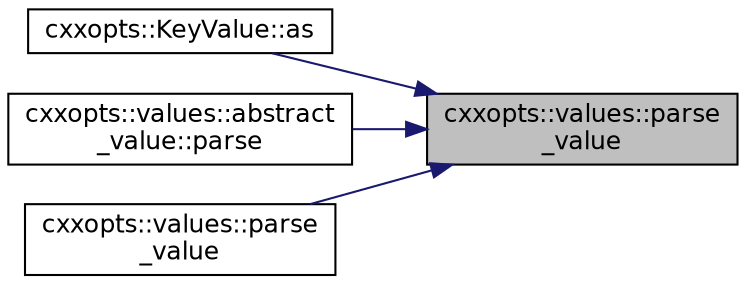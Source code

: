 digraph "cxxopts::values::parse_value"
{
 // INTERACTIVE_SVG=YES
 // LATEX_PDF_SIZE
  edge [fontname="Helvetica",fontsize="12",labelfontname="Helvetica",labelfontsize="12"];
  node [fontname="Helvetica",fontsize="12",shape=record];
  rankdir="RL";
  Node1 [label="cxxopts::values::parse\l_value",height=0.2,width=0.4,color="black", fillcolor="grey75", style="filled", fontcolor="black",tooltip=" "];
  Node1 -> Node2 [dir="back",color="midnightblue",fontsize="12",style="solid",fontname="Helvetica"];
  Node2 [label="cxxopts::KeyValue::as",height=0.2,width=0.4,color="black", fillcolor="white", style="filled",URL="$a01030.html#af8c51b8c5fb52c8cb23c0437af2375ff",tooltip=" "];
  Node1 -> Node3 [dir="back",color="midnightblue",fontsize="12",style="solid",fontname="Helvetica"];
  Node3 [label="cxxopts::values::abstract\l_value::parse",height=0.2,width=0.4,color="black", fillcolor="white", style="filled",URL="$a01002.html#ad6599c6a72ae7903a7a9b6dda2f828cf",tooltip=" "];
  Node1 -> Node4 [dir="back",color="midnightblue",fontsize="12",style="solid",fontname="Helvetica"];
  Node4 [label="cxxopts::values::parse\l_value",height=0.2,width=0.4,color="black", fillcolor="white", style="filled",URL="$a00055.html#a9cc26abde531fd7df6ff0ff07cc6d413",tooltip=" "];
}
